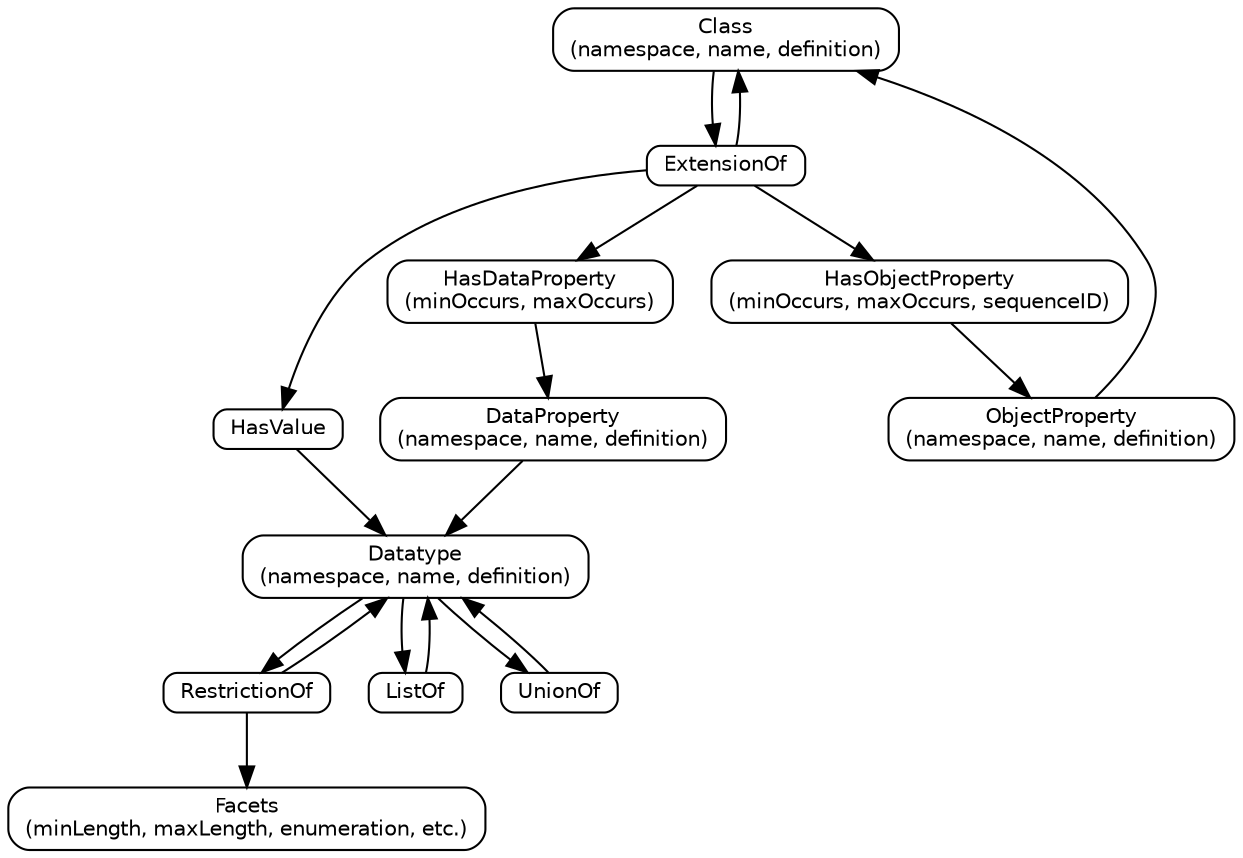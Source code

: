 digraph G {
  layout = dot;
  edge [fontname = "Helvetica", fontsize = 10, dir = forward];
  node [fontname = "Helvetica", fontsize = 10, width = 0, height = 0, label="\N\l"];
  rankdir = TB;

  node [shape=box, style=rounded];
  

  Class [label="\N\n(namespace, name, definition)\n"];
  ExtensionOf;
  
  Class -> ExtensionOf -> Class;
  ExtensionOf -> { HasDataProperty HasObjectProperty HasValue };
  
  ObjectProperty [label="\N\n(namespace, name, definition)\n"];
  ObjectProperty -> Class;

  HasValue;
  HasObjectProperty [label="\N\n(minOccurs, maxOccurs, sequenceID)\n"];
  HasDataProperty [label="\N\n(minOccurs, maxOccurs)\n"];

  HasValue -> Datatype;

  HasObjectProperty -> ObjectProperty;

  HasDataProperty -> DataProperty;

  // data property ///////////////////////////////////////////////////////

  DataProperty [label="\N\n(namespace, name, definition)\n"];
  DataProperty -> Datatype;

  Datatype [label="\N\n(namespace, name, definition)\n"];
  RestrictionOf;

  Datatype -> RestrictionOf -> Datatype;
  Datatype -> ListOf -> Datatype;
  Datatype -> UnionOf -> Datatype;

  Facets [label="\N\n(minLength, maxLength, enumeration, etc.)\n"];
  RestrictionOf -> Facets
  

}
